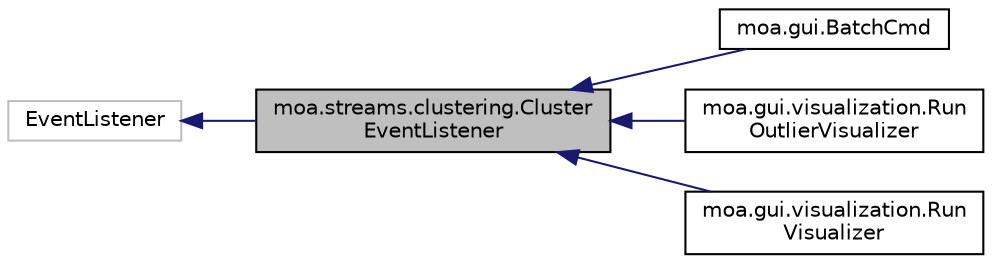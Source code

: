 digraph "moa.streams.clustering.ClusterEventListener"
{
 // LATEX_PDF_SIZE
  edge [fontname="Helvetica",fontsize="10",labelfontname="Helvetica",labelfontsize="10"];
  node [fontname="Helvetica",fontsize="10",shape=record];
  rankdir="LR";
  Node1 [label="moa.streams.clustering.Cluster\lEventListener",height=0.2,width=0.4,color="black", fillcolor="grey75", style="filled", fontcolor="black",tooltip=" "];
  Node2 -> Node1 [dir="back",color="midnightblue",fontsize="10",style="solid"];
  Node2 [label="EventListener",height=0.2,width=0.4,color="grey75", fillcolor="white", style="filled",tooltip=" "];
  Node1 -> Node3 [dir="back",color="midnightblue",fontsize="10",style="solid"];
  Node3 [label="moa.gui.BatchCmd",height=0.2,width=0.4,color="black", fillcolor="white", style="filled",URL="$classmoa_1_1gui_1_1_batch_cmd.html",tooltip=" "];
  Node1 -> Node4 [dir="back",color="midnightblue",fontsize="10",style="solid"];
  Node4 [label="moa.gui.visualization.Run\lOutlierVisualizer",height=0.2,width=0.4,color="black", fillcolor="white", style="filled",URL="$classmoa_1_1gui_1_1visualization_1_1_run_outlier_visualizer.html",tooltip=" "];
  Node1 -> Node5 [dir="back",color="midnightblue",fontsize="10",style="solid"];
  Node5 [label="moa.gui.visualization.Run\lVisualizer",height=0.2,width=0.4,color="black", fillcolor="white", style="filled",URL="$classmoa_1_1gui_1_1visualization_1_1_run_visualizer.html",tooltip=" "];
}
